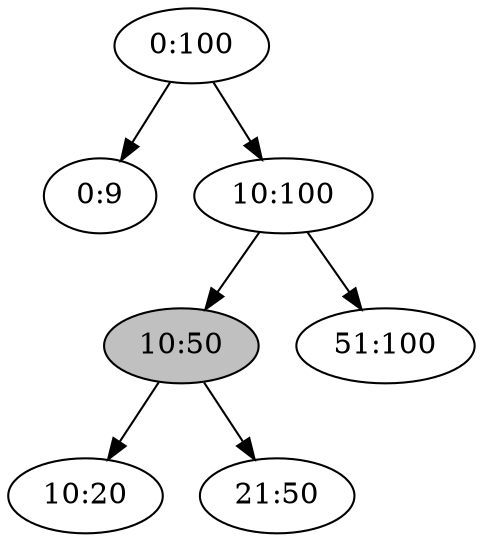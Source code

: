 digraph "r2-i10:20" {

/* Nodes */

N_0_100[label="0:100"];
N_0_9[label="0:9"];
N_10_100[label="10:100"];
N_10_50[label="10:50"][style="filled"][fillcolor="grey"];
N_10_20[label="10:20"];
N_21_50[label="21:50"];
N_51_100[label="51:100"];

/* Edges */

N_0_100 -> N_0_9;
N_10_50 -> N_10_20;
N_10_50 -> N_21_50;
N_10_100 -> N_10_50;
N_10_100 -> N_51_100;
N_0_100 -> N_10_100;
}
